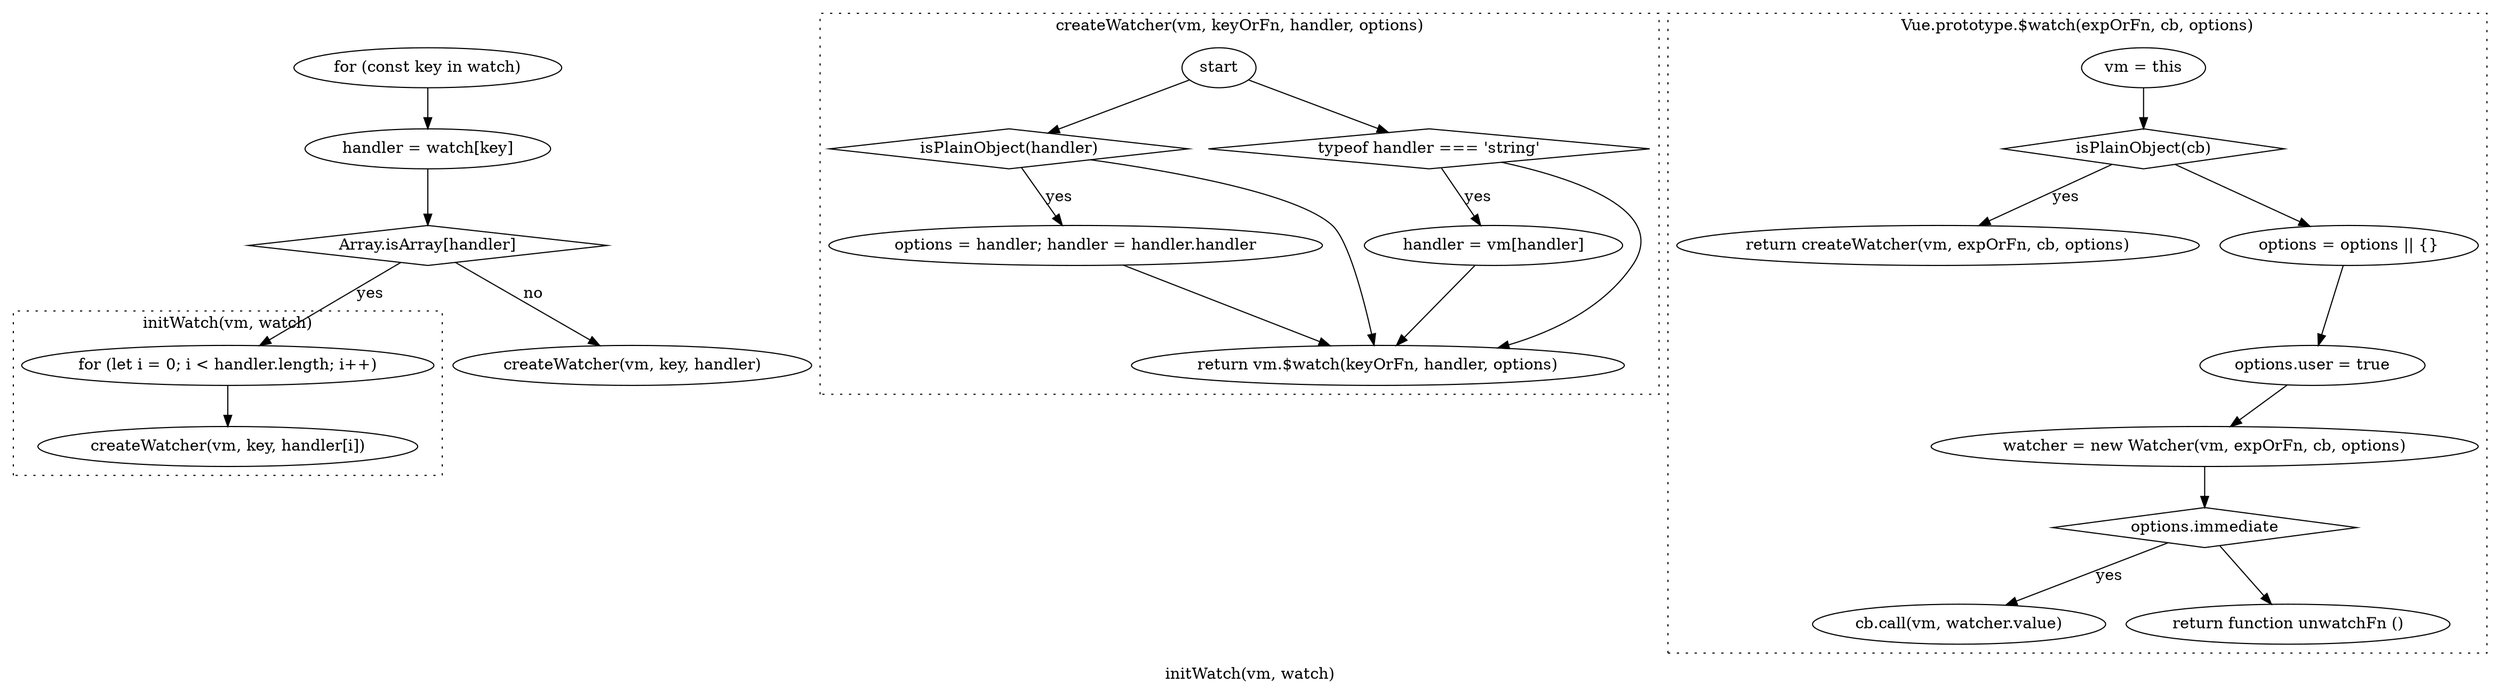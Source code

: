 digraph G {
    label="initWatch(vm, watch)"

    walkWatch [
        label="for (const key in watch)"
    ]

    getHandler [
        label="handler = watch[key]"
    ]

    walkWatch -> getHandler
    isArray [
        label="Array.isArray[handler]"
        shape=diamond
    ]

    getHandler -> isArray
    walk [
        label="for (let i = 0; i < handler.length; i++)"
    ]
    isArray -> walk [label="yes"]
    subgraph cluster_walk {
        graph[style=dotted]
        createWatcher [
            label="createWatcher(vm, key, handler[i])"
        ]
        walk -> createWatcher
    }
    createWatcherSingle [
        label="createWatcher(vm, key, handler)"
    ]
    isArray -> createWatcherSingle [label="no"]

    subgraph cluster_createWatcher {
        graph[style=dotted]
        label="createWatcher(vm, keyOrFn, handler, options)" 
        isObject [
            label="isPlainObject(handler)"
            shape=diamond
        ]
        start -> isObject

        resetOptions [
            label="options = handler; handler = handler.handler"
        ]

        isObject -> resetOptions [label="yes"]
        handlerIsString [
            label="typeof handler === 'string'"
            shape=diamond
        ]
        start -> handlerIsString
        resetHandler [
            label="handler = vm[handler]"
        ]
        handlerIsString -> resetHandler [label="yes"]

        return [
            label="return vm.$watch(keyOrFn, handler, options)"
        ]
        handlerIsString -> return
        isObject -> return
        resetOptions -> return
        resetHandler -> return
    }

    subgraph cluster_watch {
        graph[style=dotted]
        label="Vue.prototype.$watch(expOrFn, cb, options)"

        getVm [
            label="vm = this"
        ]

        cbIsObj [
            label="isPlainObject(cb)"
            shape=diamond
        ]

        getVm -> cbIsObj
        returnWatcher [
            label="return createWatcher(vm, expOrFn, cb, options)" 
        ]
        cbIsObj -> returnWatcher [label="yes"]

        getOptions [
            label="options = options || {}"
        ]
        cbIsObj -> getOptions
        setUser [
            label="options.user = true"
        ]
        getOptions -> setUser
        getWatcher [
            label="watcher = new Watcher(vm, expOrFn, cb, options)"
        ]
        setUser -> getWatcher
        isImmediate [
            label="options.immediate"
            shape=diamond
        ]
        getWatcher -> isImmediate
        call [
            label="cb.call(vm, watcher.value)"
        ]
        isImmediate -> call [label="yes"]
        returnFn [
            label="return function unwatchFn ()"
        ]
        isImmediate -> returnFn
    }
}